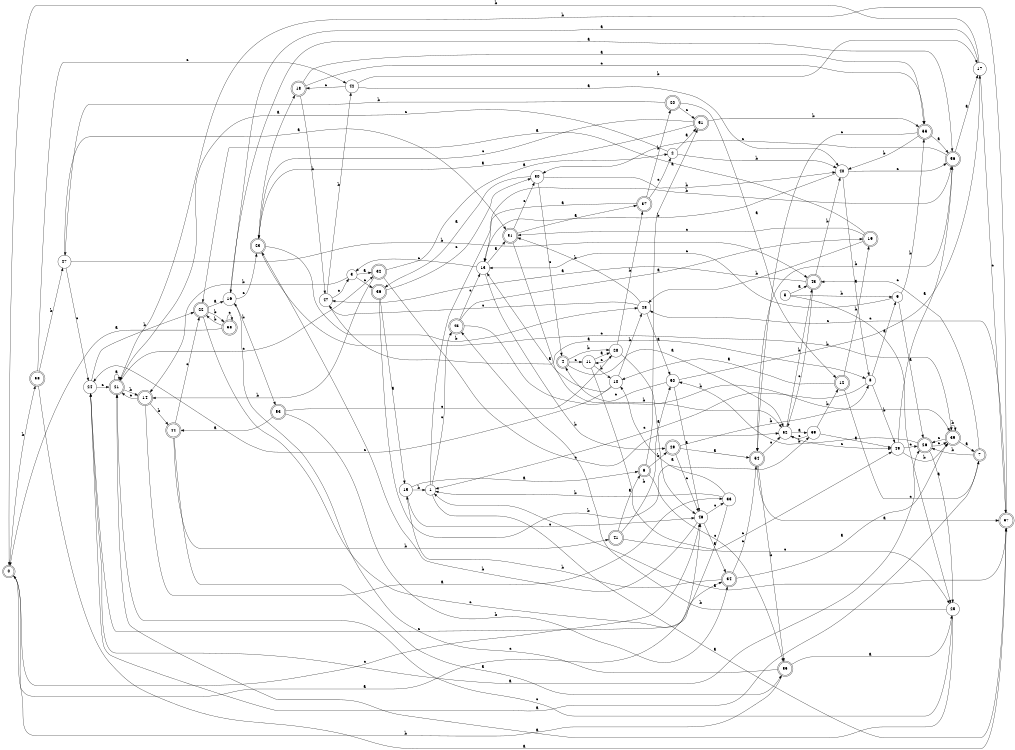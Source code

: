 digraph n48_2 {
__start0 [label="" shape="none"];

rankdir=LR;
size="8,5";

s0 [style="rounded,filled", color="black", fillcolor="white" shape="doublecircle", label="0"];
s1 [style="filled", color="black", fillcolor="white" shape="circle", label="1"];
s2 [style="filled", color="black", fillcolor="white" shape="circle", label="2"];
s3 [style="filled", color="black", fillcolor="white" shape="circle", label="3"];
s4 [style="rounded,filled", color="black", fillcolor="white" shape="doublecircle", label="4"];
s5 [style="filled", color="black", fillcolor="white" shape="circle", label="5"];
s6 [style="rounded,filled", color="black", fillcolor="white" shape="doublecircle", label="6"];
s7 [style="rounded,filled", color="black", fillcolor="white" shape="doublecircle", label="7"];
s8 [style="filled", color="black", fillcolor="white" shape="circle", label="8"];
s9 [style="filled", color="black", fillcolor="white" shape="circle", label="9"];
s10 [style="filled", color="black", fillcolor="white" shape="circle", label="10"];
s11 [style="filled", color="black", fillcolor="white" shape="circle", label="11"];
s12 [style="rounded,filled", color="black", fillcolor="white" shape="doublecircle", label="12"];
s13 [style="filled", color="black", fillcolor="white" shape="circle", label="13"];
s14 [style="rounded,filled", color="black", fillcolor="white" shape="doublecircle", label="14"];
s15 [style="filled", color="black", fillcolor="white" shape="circle", label="15"];
s16 [style="filled", color="black", fillcolor="white" shape="circle", label="16"];
s17 [style="filled", color="black", fillcolor="white" shape="circle", label="17"];
s18 [style="rounded,filled", color="black", fillcolor="white" shape="doublecircle", label="18"];
s19 [style="rounded,filled", color="black", fillcolor="white" shape="doublecircle", label="19"];
s20 [style="rounded,filled", color="black", fillcolor="white" shape="doublecircle", label="20"];
s21 [style="rounded,filled", color="black", fillcolor="white" shape="doublecircle", label="21"];
s22 [style="rounded,filled", color="black", fillcolor="white" shape="doublecircle", label="22"];
s23 [style="rounded,filled", color="black", fillcolor="white" shape="doublecircle", label="23"];
s24 [style="filled", color="black", fillcolor="white" shape="circle", label="24"];
s25 [style="filled", color="black", fillcolor="white" shape="circle", label="25"];
s26 [style="rounded,filled", color="black", fillcolor="white" shape="doublecircle", label="26"];
s27 [style="filled", color="black", fillcolor="white" shape="circle", label="27"];
s28 [style="filled", color="black", fillcolor="white" shape="circle", label="28"];
s29 [style="rounded,filled", color="black", fillcolor="white" shape="doublecircle", label="29"];
s30 [style="filled", color="black", fillcolor="white" shape="circle", label="30"];
s31 [style="rounded,filled", color="black", fillcolor="white" shape="doublecircle", label="31"];
s32 [style="rounded,filled", color="black", fillcolor="white" shape="doublecircle", label="32"];
s33 [style="filled", color="black", fillcolor="white" shape="circle", label="33"];
s34 [style="rounded,filled", color="black", fillcolor="white" shape="doublecircle", label="34"];
s35 [style="rounded,filled", color="black", fillcolor="white" shape="doublecircle", label="35"];
s36 [style="rounded,filled", color="black", fillcolor="white" shape="doublecircle", label="36"];
s37 [style="rounded,filled", color="black", fillcolor="white" shape="doublecircle", label="37"];
s38 [style="rounded,filled", color="black", fillcolor="white" shape="doublecircle", label="38"];
s39 [style="rounded,filled", color="black", fillcolor="white" shape="doublecircle", label="39"];
s40 [style="filled", color="black", fillcolor="white" shape="circle", label="40"];
s41 [style="rounded,filled", color="black", fillcolor="white" shape="doublecircle", label="41"];
s42 [style="filled", color="black", fillcolor="white" shape="circle", label="42"];
s43 [style="rounded,filled", color="black", fillcolor="white" shape="doublecircle", label="43"];
s44 [style="rounded,filled", color="black", fillcolor="white" shape="doublecircle", label="44"];
s45 [style="rounded,filled", color="black", fillcolor="white" shape="doublecircle", label="45"];
s46 [style="filled", color="black", fillcolor="white" shape="circle", label="46"];
s47 [style="filled", color="black", fillcolor="white" shape="circle", label="47"];
s48 [style="filled", color="black", fillcolor="white" shape="circle", label="48"];
s49 [style="filled", color="black", fillcolor="white" shape="circle", label="49"];
s50 [style="filled", color="black", fillcolor="white" shape="circle", label="50"];
s51 [style="rounded,filled", color="black", fillcolor="white" shape="doublecircle", label="51"];
s52 [style="filled", color="black", fillcolor="white" shape="circle", label="52"];
s53 [style="rounded,filled", color="black", fillcolor="white" shape="doublecircle", label="53"];
s54 [style="rounded,filled", color="black", fillcolor="white" shape="doublecircle", label="54"];
s55 [style="rounded,filled", color="black", fillcolor="white" shape="doublecircle", label="55"];
s56 [style="rounded,filled", color="black", fillcolor="white" shape="doublecircle", label="56"];
s57 [style="rounded,filled", color="black", fillcolor="white" shape="doublecircle", label="57"];
s58 [style="rounded,filled", color="black", fillcolor="white" shape="doublecircle", label="58"];
s59 [style="filled", color="black", fillcolor="white" shape="circle", label="59"];
s0 -> s46 [label="a"];
s0 -> s38 [label="b"];
s0 -> s46 [label="c"];
s1 -> s57 [label="a"];
s1 -> s56 [label="b"];
s1 -> s45 [label="c"];
s2 -> s51 [label="a"];
s2 -> s40 [label="b"];
s2 -> s21 [label="c"];
s3 -> s32 [label="a"];
s3 -> s14 [label="b"];
s3 -> s36 [label="c"];
s4 -> s52 [label="a"];
s4 -> s28 [label="b"];
s4 -> s11 [label="c"];
s5 -> s43 [label="a"];
s5 -> s9 [label="b"];
s5 -> s25 [label="c"];
s6 -> s51 [label="a"];
s6 -> s29 [label="b"];
s6 -> s35 [label="c"];
s7 -> s24 [label="a"];
s7 -> s26 [label="b"];
s7 -> s43 [label="c"];
s8 -> s9 [label="a"];
s8 -> s49 [label="b"];
s8 -> s1 [label="c"];
s9 -> s26 [label="a"];
s9 -> s55 [label="b"];
s9 -> s13 [label="c"];
s10 -> s13 [label="a"];
s10 -> s48 [label="b"];
s10 -> s24 [label="c"];
s11 -> s28 [label="a"];
s11 -> s10 [label="b"];
s11 -> s49 [label="c"];
s12 -> s10 [label="a"];
s12 -> s19 [label="b"];
s12 -> s7 [label="c"];
s13 -> s31 [label="a"];
s13 -> s29 [label="b"];
s13 -> s3 [label="c"];
s14 -> s33 [label="a"];
s14 -> s44 [label="b"];
s14 -> s21 [label="c"];
s15 -> s6 [label="a"];
s15 -> s1 [label="b"];
s15 -> s46 [label="c"];
s16 -> s56 [label="a"];
s16 -> s53 [label="b"];
s16 -> s23 [label="c"];
s17 -> s16 [label="a"];
s17 -> s0 [label="b"];
s17 -> s57 [label="c"];
s18 -> s55 [label="a"];
s18 -> s47 [label="b"];
s18 -> s55 [label="c"];
s19 -> s22 [label="a"];
s19 -> s48 [label="b"];
s19 -> s31 [label="c"];
s20 -> s12 [label="a"];
s20 -> s27 [label="b"];
s20 -> s51 [label="c"];
s21 -> s21 [label="a"];
s21 -> s14 [label="b"];
s21 -> s32 [label="c"];
s22 -> s16 [label="a"];
s22 -> s58 [label="b"];
s22 -> s34 [label="c"];
s23 -> s18 [label="a"];
s23 -> s48 [label="b"];
s23 -> s39 [label="c"];
s24 -> s26 [label="a"];
s24 -> s22 [label="b"];
s24 -> s21 [label="c"];
s25 -> s21 [label="a"];
s25 -> s45 [label="b"];
s25 -> s21 [label="c"];
s26 -> s25 [label="a"];
s26 -> s50 [label="b"];
s26 -> s39 [label="c"];
s27 -> s31 [label="a"];
s27 -> s43 [label="b"];
s27 -> s24 [label="c"];
s28 -> s46 [label="a"];
s28 -> s37 [label="b"];
s28 -> s11 [label="c"];
s29 -> s54 [label="a"];
s29 -> s8 [label="b"];
s29 -> s46 [label="c"];
s30 -> s36 [label="a"];
s30 -> s40 [label="b"];
s30 -> s4 [label="c"];
s31 -> s37 [label="a"];
s31 -> s52 [label="b"];
s31 -> s30 [label="c"];
s32 -> s2 [label="a"];
s32 -> s14 [label="b"];
s32 -> s52 [label="c"];
s33 -> s10 [label="a"];
s33 -> s1 [label="b"];
s33 -> s24 [label="c"];
s34 -> s39 [label="a"];
s34 -> s15 [label="b"];
s34 -> s54 [label="c"];
s35 -> s25 [label="a"];
s35 -> s0 [label="b"];
s35 -> s16 [label="c"];
s36 -> s15 [label="a"];
s36 -> s59 [label="b"];
s36 -> s30 [label="c"];
s37 -> s13 [label="a"];
s37 -> s20 [label="b"];
s37 -> s2 [label="c"];
s38 -> s57 [label="a"];
s38 -> s27 [label="b"];
s38 -> s42 [label="c"];
s39 -> s7 [label="a"];
s39 -> s39 [label="b"];
s39 -> s26 [label="c"];
s40 -> s8 [label="a"];
s40 -> s13 [label="b"];
s40 -> s56 [label="c"];
s41 -> s6 [label="a"];
s41 -> s50 [label="b"];
s41 -> s25 [label="c"];
s42 -> s40 [label="a"];
s42 -> s17 [label="b"];
s42 -> s18 [label="c"];
s43 -> s47 [label="a"];
s43 -> s40 [label="b"];
s43 -> s52 [label="c"];
s44 -> s35 [label="a"];
s44 -> s41 [label="b"];
s44 -> s22 [label="c"];
s45 -> s19 [label="a"];
s45 -> s39 [label="b"];
s45 -> s13 [label="c"];
s46 -> s34 [label="a"];
s46 -> s23 [label="b"];
s46 -> s33 [label="c"];
s47 -> s8 [label="a"];
s47 -> s42 [label="b"];
s47 -> s3 [label="c"];
s48 -> s50 [label="a"];
s48 -> s31 [label="b"];
s48 -> s47 [label="c"];
s49 -> s56 [label="a"];
s49 -> s39 [label="b"];
s49 -> s26 [label="c"];
s50 -> s46 [label="a"];
s50 -> s17 [label="b"];
s50 -> s4 [label="c"];
s51 -> s23 [label="a"];
s51 -> s55 [label="b"];
s51 -> s23 [label="c"];
s52 -> s59 [label="a"];
s52 -> s43 [label="b"];
s52 -> s49 [label="c"];
s53 -> s44 [label="a"];
s53 -> s34 [label="b"];
s53 -> s28 [label="c"];
s54 -> s57 [label="a"];
s54 -> s35 [label="b"];
s54 -> s52 [label="c"];
s55 -> s56 [label="a"];
s55 -> s40 [label="b"];
s55 -> s54 [label="c"];
s56 -> s17 [label="a"];
s56 -> s54 [label="b"];
s56 -> s30 [label="c"];
s57 -> s1 [label="a"];
s57 -> s21 [label="b"];
s57 -> s48 [label="c"];
s58 -> s0 [label="a"];
s58 -> s22 [label="b"];
s58 -> s58 [label="c"];
s59 -> s49 [label="a"];
s59 -> s12 [label="b"];
s59 -> s52 [label="c"];

}